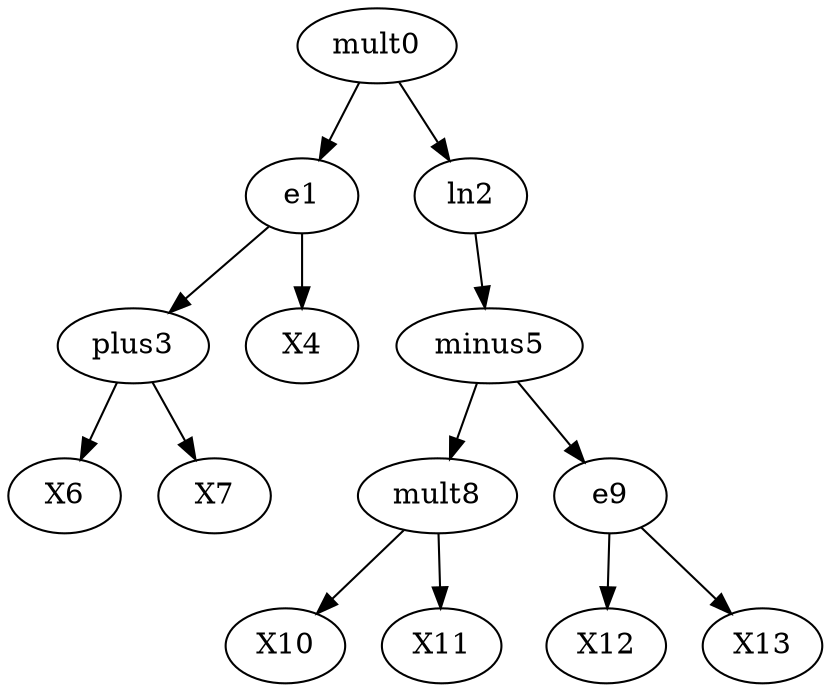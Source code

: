 digraph T {
	mult0 -> e1;
	mult0 -> ln2;
	e1 -> plus3;
	e1 -> X4;
	ln2 -> minus5;
	plus3 -> X6;
	plus3 -> X7;
	minus5 -> mult8;
	minus5 -> e9;
	mult8 -> X10;
	mult8 -> X11;
	e9 -> X12;
	e9 -> X13;
}
